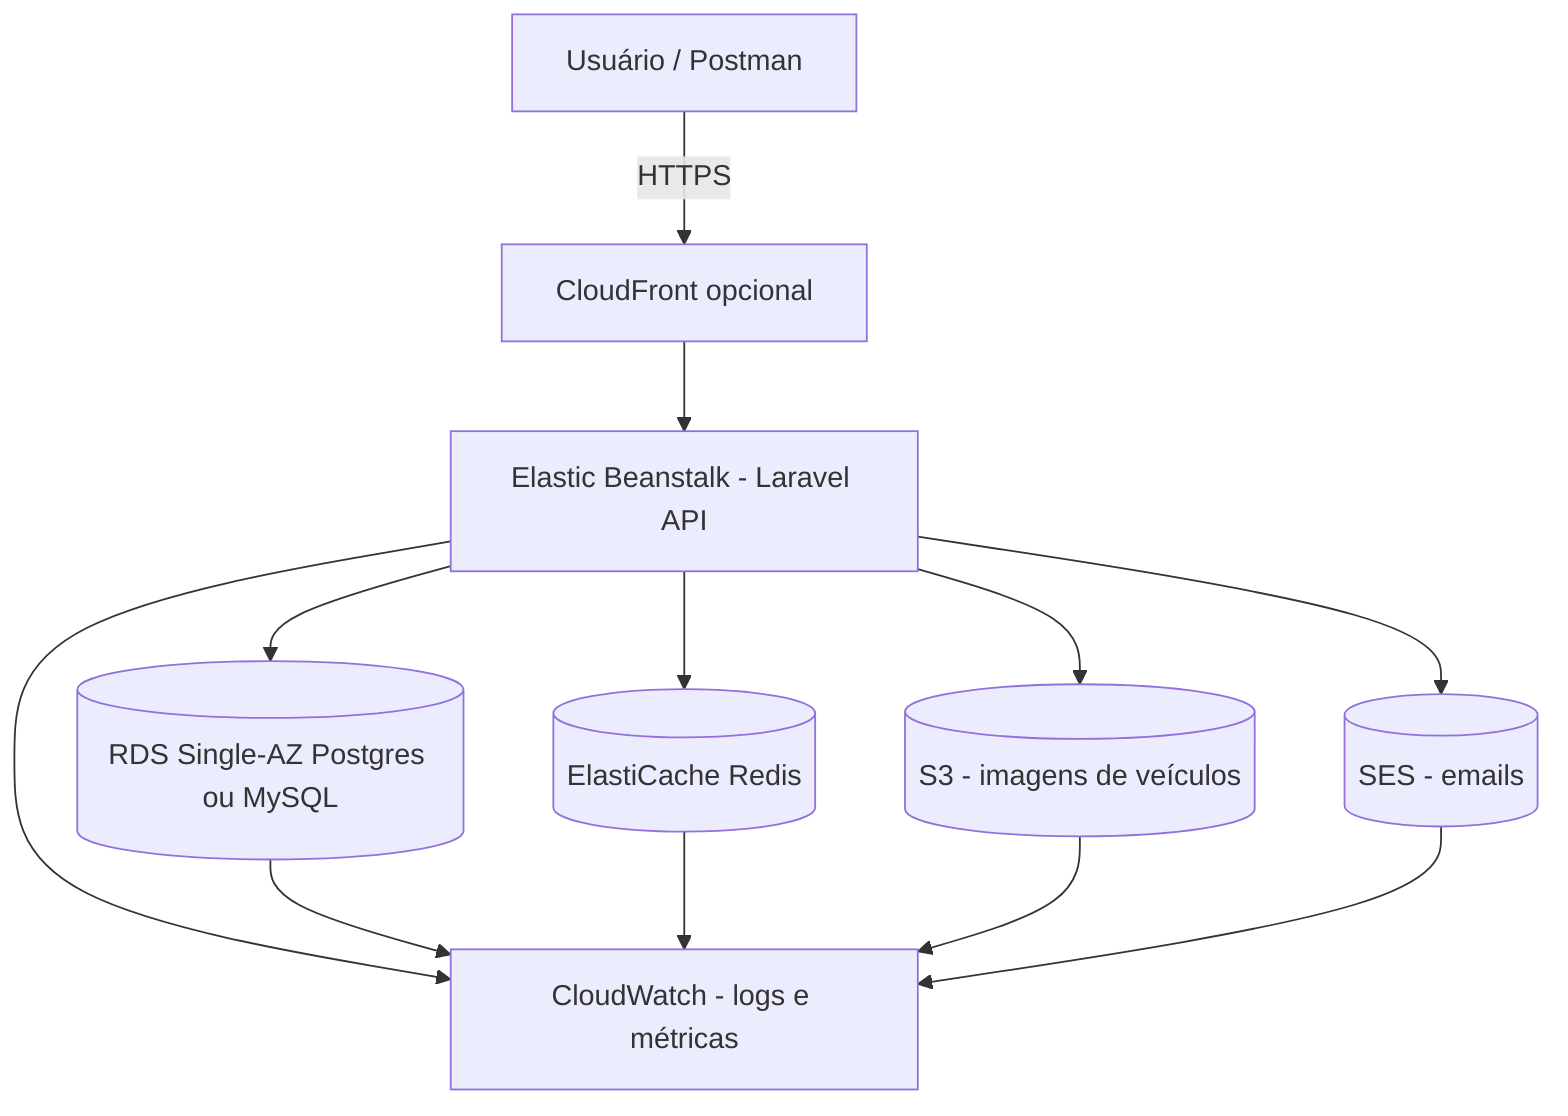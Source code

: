 flowchart TB
    User[Usuário / Postman] -->|HTTPS| CF[CloudFront opcional]
    CF --> EB[Elastic Beanstalk - Laravel API]

    EB --> RDS[(RDS Single-AZ Postgres ou MySQL)]
    EB --> Redis[(ElastiCache Redis)]
    EB --> S3[(S3 - imagens de veículos)]
    EB --> SES[(SES - emails)]
    EB --> CW[CloudWatch - logs e métricas]

    RDS --> CW
    Redis --> CW
    S3 --> CW
    SES --> CW